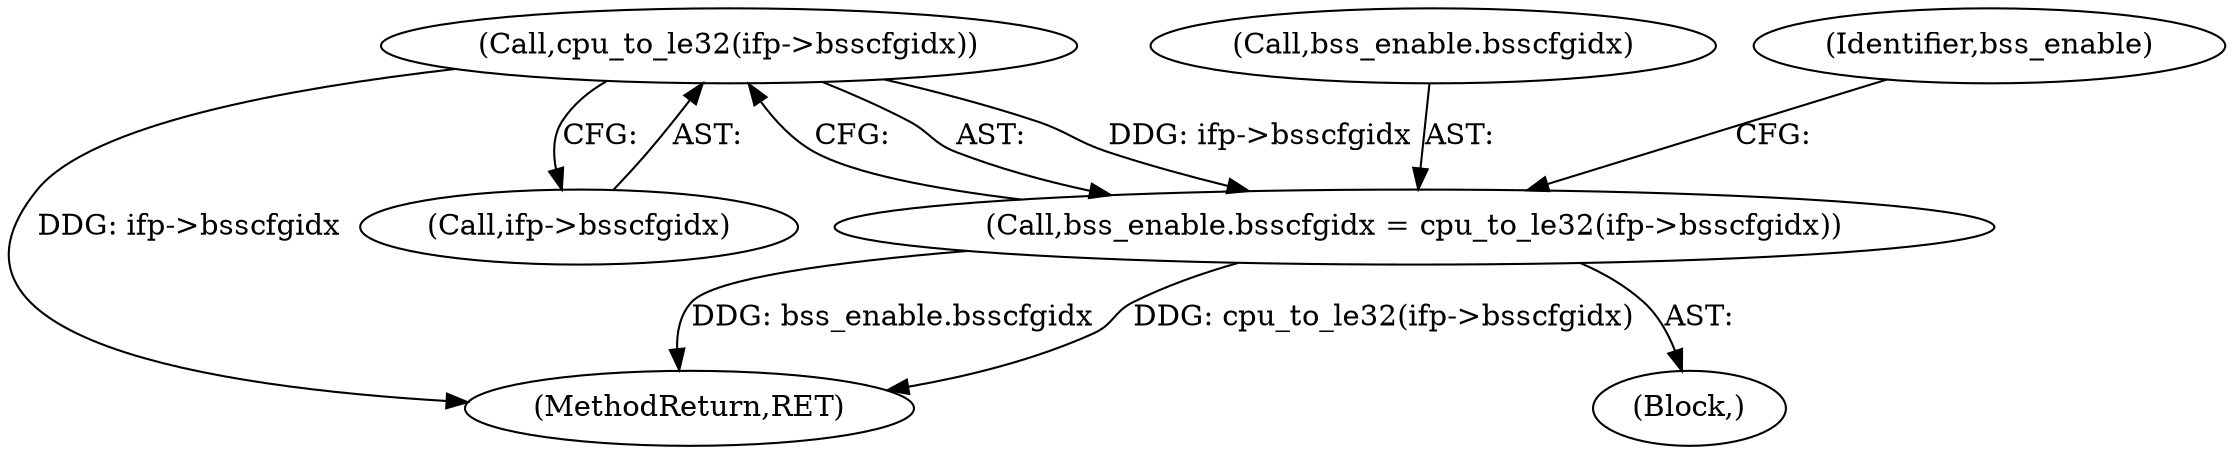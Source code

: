 digraph "0_linux_ded89912156b1a47d940a0c954c43afbabd0c42c@pointer" {
"1000747" [label="(Call,cpu_to_le32(ifp->bsscfgidx))"];
"1000743" [label="(Call,bss_enable.bsscfgidx = cpu_to_le32(ifp->bsscfgidx))"];
"1000747" [label="(Call,cpu_to_le32(ifp->bsscfgidx))"];
"1000708" [label="(Block,)"];
"1000744" [label="(Call,bss_enable.bsscfgidx)"];
"1000808" [label="(MethodReturn,RET)"];
"1000748" [label="(Call,ifp->bsscfgidx)"];
"1000743" [label="(Call,bss_enable.bsscfgidx = cpu_to_le32(ifp->bsscfgidx))"];
"1000753" [label="(Identifier,bss_enable)"];
"1000747" -> "1000743"  [label="AST: "];
"1000747" -> "1000748"  [label="CFG: "];
"1000748" -> "1000747"  [label="AST: "];
"1000743" -> "1000747"  [label="CFG: "];
"1000747" -> "1000808"  [label="DDG: ifp->bsscfgidx"];
"1000747" -> "1000743"  [label="DDG: ifp->bsscfgidx"];
"1000743" -> "1000708"  [label="AST: "];
"1000744" -> "1000743"  [label="AST: "];
"1000753" -> "1000743"  [label="CFG: "];
"1000743" -> "1000808"  [label="DDG: bss_enable.bsscfgidx"];
"1000743" -> "1000808"  [label="DDG: cpu_to_le32(ifp->bsscfgidx)"];
}
